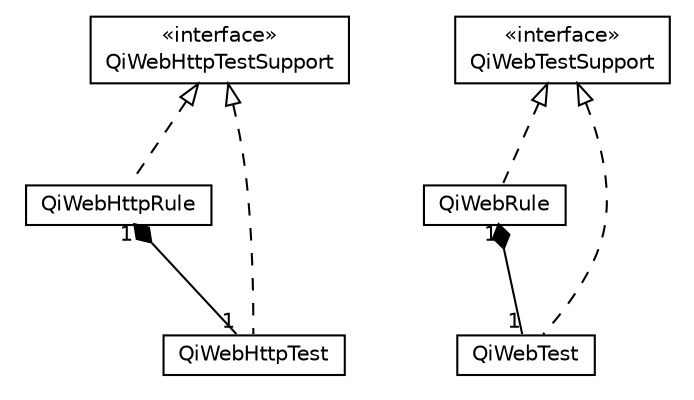 #!/usr/local/bin/dot
#
# Class diagram 
# Generated by UMLGraph version R5_6-24-gf6e263 (http://www.umlgraph.org/)
#

digraph G {
	edge [fontname="Helvetica",fontsize=10,labelfontname="Helvetica",labelfontsize=10];
	node [fontname="Helvetica",fontsize=10,shape=plaintext];
	nodesep=0.25;
	ranksep=0.5;
	// org.qiweb.test.QiWebHttpRule
	c4101 [label=<<table title="org.qiweb.test.QiWebHttpRule" border="0" cellborder="1" cellspacing="0" cellpadding="2" port="p" href="./QiWebHttpRule.html">
		<tr><td><table border="0" cellspacing="0" cellpadding="1">
<tr><td align="center" balign="center"> QiWebHttpRule </td></tr>
		</table></td></tr>
		</table>>, URL="./QiWebHttpRule.html", fontname="Helvetica", fontcolor="black", fontsize=10.0];
	// org.qiweb.test.QiWebHttpTest
	c4102 [label=<<table title="org.qiweb.test.QiWebHttpTest" border="0" cellborder="1" cellspacing="0" cellpadding="2" port="p" href="./QiWebHttpTest.html">
		<tr><td><table border="0" cellspacing="0" cellpadding="1">
<tr><td align="center" balign="center"> QiWebHttpTest </td></tr>
		</table></td></tr>
		</table>>, URL="./QiWebHttpTest.html", fontname="Helvetica", fontcolor="black", fontsize=10.0];
	// org.qiweb.test.QiWebHttpTestSupport
	c4103 [label=<<table title="org.qiweb.test.QiWebHttpTestSupport" border="0" cellborder="1" cellspacing="0" cellpadding="2" port="p" href="./QiWebHttpTestSupport.html">
		<tr><td><table border="0" cellspacing="0" cellpadding="1">
<tr><td align="center" balign="center"> &#171;interface&#187; </td></tr>
<tr><td align="center" balign="center"> QiWebHttpTestSupport </td></tr>
		</table></td></tr>
		</table>>, URL="./QiWebHttpTestSupport.html", fontname="Helvetica", fontcolor="black", fontsize=10.0];
	// org.qiweb.test.QiWebRule
	c4104 [label=<<table title="org.qiweb.test.QiWebRule" border="0" cellborder="1" cellspacing="0" cellpadding="2" port="p" href="./QiWebRule.html">
		<tr><td><table border="0" cellspacing="0" cellpadding="1">
<tr><td align="center" balign="center"> QiWebRule </td></tr>
		</table></td></tr>
		</table>>, URL="./QiWebRule.html", fontname="Helvetica", fontcolor="black", fontsize=10.0];
	// org.qiweb.test.QiWebTest
	c4105 [label=<<table title="org.qiweb.test.QiWebTest" border="0" cellborder="1" cellspacing="0" cellpadding="2" port="p" href="./QiWebTest.html">
		<tr><td><table border="0" cellspacing="0" cellpadding="1">
<tr><td align="center" balign="center"> QiWebTest </td></tr>
		</table></td></tr>
		</table>>, URL="./QiWebTest.html", fontname="Helvetica", fontcolor="black", fontsize=10.0];
	// org.qiweb.test.QiWebTestSupport
	c4106 [label=<<table title="org.qiweb.test.QiWebTestSupport" border="0" cellborder="1" cellspacing="0" cellpadding="2" port="p" href="./QiWebTestSupport.html">
		<tr><td><table border="0" cellspacing="0" cellpadding="1">
<tr><td align="center" balign="center"> &#171;interface&#187; </td></tr>
<tr><td align="center" balign="center"> QiWebTestSupport </td></tr>
		</table></td></tr>
		</table>>, URL="./QiWebTestSupport.html", fontname="Helvetica", fontcolor="black", fontsize=10.0];
	//org.qiweb.test.QiWebHttpRule implements org.qiweb.test.QiWebHttpTestSupport
	c4103:p -> c4101:p [dir=back,arrowtail=empty,style=dashed];
	// org.qiweb.test.QiWebHttpRule COMPOSED org.qiweb.test.QiWebHttpTest
	c4101:p -> c4102:p [taillabel="1", label="", headlabel="1", fontname="Helvetica", fontcolor="black", fontsize=10.0, color="black", arrowhead=none, arrowtail=diamond, dir=both];
	//org.qiweb.test.QiWebHttpTest implements org.qiweb.test.QiWebHttpTestSupport
	c4103:p -> c4102:p [dir=back,arrowtail=empty,style=dashed];
	//org.qiweb.test.QiWebRule implements org.qiweb.test.QiWebTestSupport
	c4106:p -> c4104:p [dir=back,arrowtail=empty,style=dashed];
	// org.qiweb.test.QiWebRule COMPOSED org.qiweb.test.QiWebTest
	c4104:p -> c4105:p [taillabel="1", label="", headlabel="1", fontname="Helvetica", fontcolor="black", fontsize=10.0, color="black", arrowhead=none, arrowtail=diamond, dir=both];
	//org.qiweb.test.QiWebTest implements org.qiweb.test.QiWebTestSupport
	c4106:p -> c4105:p [dir=back,arrowtail=empty,style=dashed];
}

